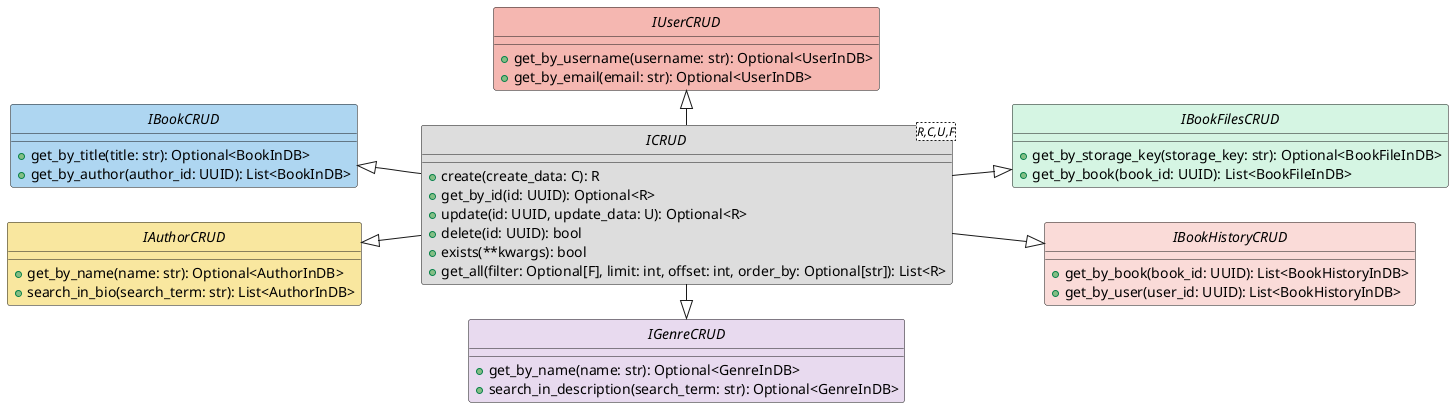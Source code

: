 @startuml

skinparam interface {
  BackgroundColor White
  ArrowColor #444444
  BorderColor #444444
  FontSize 13
}
hide circle
left to right direction

' Базовый интерфейс в центре
interface "ICRUD<R,C,U,F>" as ICRUD #DDD {
  + create(create_data: C): R
  + get_by_id(id: UUID): Optional<R>
  + update(id: UUID, update_data: U): Optional<R>
  + delete(id: UUID): bool
  + exists(**kwargs): bool
  + get_all(filter: Optional[F], limit: int, offset: int, order_by: Optional[str]): List<R>
}

' Специализированные интерфейсы расположены вокруг базового
interface "IAuthorCRUD" as IAuthor #F9E79F {
  + get_by_name(name: str): Optional<AuthorInDB>
  + search_in_bio(search_term: str): List<AuthorInDB>
}

interface "IBookCRUD" as IBook #AED6F1 {
  + get_by_title(title: str): Optional<BookInDB>
  + get_by_author(author_id: UUID): List<BookInDB>
}

interface "IBookFilesCRUD" as IFiles #D5F5E3 {
  + get_by_storage_key(storage_key: str): Optional<BookFileInDB>
  + get_by_book(book_id: UUID): List<BookFileInDB>
}

interface "IBookHistoryCRUD" as IHistory #FADBD8 {
  + get_by_book(book_id: UUID): List<BookHistoryInDB>
  + get_by_user(user_id: UUID): List<BookHistoryInDB>
}

interface "IGenreCRUD" as IGenre #E8DAEF {
  + get_by_name(name: str): Optional<GenreInDB>
  + search_in_description(search_term: str): Optional<GenreInDB>
}

interface "IUserCRUD" as IUser #F5B7B1 {
  + get_by_username(username: str): Optional<UserInDB>
  + get_by_email(email: str): Optional<UserInDB>
}

' Связи наследования
ICRUD -up-|> IAuthor
ICRUD -up-|> IBook
ICRUD -down-|> IFiles
ICRUD -down-|> IHistory
ICRUD -right-|> IGenre
ICRUD -left-|> IUser


@enduml